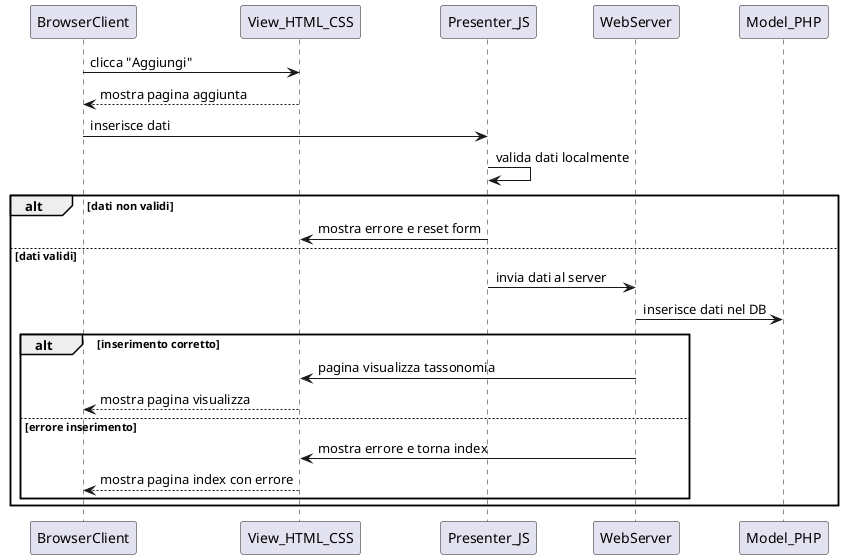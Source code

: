@startuml Aggiungi_elemento
participant BrowserClient as BC
participant View_HTML_CSS as View
participant Presenter_JS as Presenter
participant WebServer as Server
participant Model_PHP as Model

BC -> View : clicca "Aggiungi"
View --> BC : mostra pagina aggiunta

BC -> Presenter : inserisce dati
Presenter -> Presenter : valida dati localmente

alt dati non validi
  Presenter -> View : mostra errore e reset form
else dati validi
  Presenter -> Server : invia dati al server
  Server -> Model : inserisce dati nel DB
  alt inserimento corretto
    Server -> View : pagina visualizza tassonomia
    View --> BC : mostra pagina visualizza
  else errore inserimento
    Server -> View : mostra errore e torna index
    View --> BC : mostra pagina index con errore
  end
end
@enduml